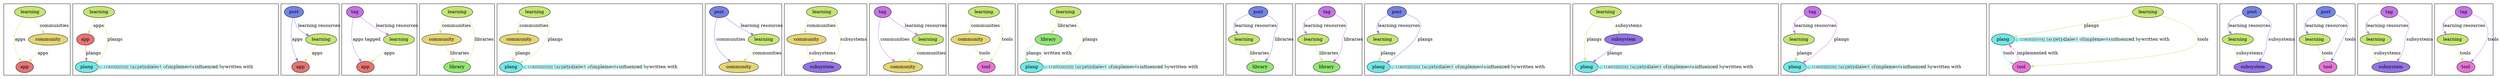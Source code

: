 digraph learning {

subgraph cluster67 {
      app68 [label="app", style=filled, fillcolor="0 0.5 0.9", fontcolor="black"];
  community68 [label="community", style=filled, fillcolor="0.143 0.5 0.9", fontcolor="black"];
  learning68 [label="learning", style=filled, fillcolor="0.214 0.5 0.9", fontcolor="black"];
      community68 -> app68 [label="apps" color="0.143 0.5 0.9"];
  learning68 -> app68 [label="apps" color="0.214 0.5 0.9"];
  learning68 -> community68 [label="communities" color="0.214 0.5 0.9"];
    }

subgraph cluster69 {
      app70 [label="app", style=filled, fillcolor="0 0.5 0.9", fontcolor="black"];
  learning70 [label="learning", style=filled, fillcolor="0.214 0.5 0.9", fontcolor="black"];
  plang70 [label="plang", style=filled, fillcolor="0.5 0.5 0.9", fontcolor="black"];
      plang70 -> plang70 [label="transpiling targets" color="0.5 0.5 0.9"];
  plang70 -> plang70 [label="dialect of" color="0.5 0.5 0.9"];
  plang70 -> plang70 [label="implements" color="0.5 0.5 0.9"];
  plang70 -> plang70 [label="influenced by" color="0.5 0.5 0.9"];
  plang70 -> plang70 [label="written with" color="0.5 0.5 0.9"];
  app70 -> plang70 [label="plangs" color="0 0.5 0.9"];
  learning70 -> app70 [label="apps" color="0.214 0.5 0.9"];
  learning70 -> plang70 [label="plangs" color="0.214 0.5 0.9"];
    }

subgraph cluster71 {
      app72 [label="app", style=filled, fillcolor="0 0.5 0.9", fontcolor="black"];
  learning72 [label="learning", style=filled, fillcolor="0.214 0.5 0.9", fontcolor="black"];
  post72 [label="post", style=filled, fillcolor="0.643 0.5 0.9", fontcolor="black"];
      post72 -> app72 [label="apps" color="0.643 0.5 0.9"];
  post72 -> learning72 [label="learning resources" color="0.643 0.5 0.9"];
  learning72 -> app72 [label="apps" color="0.214 0.5 0.9"];
    }

subgraph cluster73 {
      app74 [label="app", style=filled, fillcolor="0 0.5 0.9", fontcolor="black"];
  learning74 [label="learning", style=filled, fillcolor="0.214 0.5 0.9", fontcolor="black"];
  tag74 [label="tag", style=filled, fillcolor="0.786 0.5 0.9", fontcolor="black"];
      tag74 -> app74 [label="apps tagged" color="0.786 0.5 0.9"];
  tag74 -> learning74 [label="learning resources" color="0.786 0.5 0.9"];
  learning74 -> app74 [label="apps" color="0.214 0.5 0.9"];
    }

subgraph cluster75 {
      community76 [label="community", style=filled, fillcolor="0.143 0.5 0.9", fontcolor="black"];
  learning76 [label="learning", style=filled, fillcolor="0.214 0.5 0.9", fontcolor="black"];
  library76 [label="library", style=filled, fillcolor="0.286 0.5 0.9", fontcolor="black"];
      community76 -> library76 [label="libraries" color="0.143 0.5 0.9"];
  learning76 -> community76 [label="communities" color="0.214 0.5 0.9"];
  learning76 -> library76 [label="libraries" color="0.214 0.5 0.9"];
    }

subgraph cluster77 {
      community78 [label="community", style=filled, fillcolor="0.143 0.5 0.9", fontcolor="black"];
  learning78 [label="learning", style=filled, fillcolor="0.214 0.5 0.9", fontcolor="black"];
  plang78 [label="plang", style=filled, fillcolor="0.5 0.5 0.9", fontcolor="black"];
      plang78 -> plang78 [label="transpiling targets" color="0.5 0.5 0.9"];
  plang78 -> plang78 [label="dialect of" color="0.5 0.5 0.9"];
  plang78 -> plang78 [label="implements" color="0.5 0.5 0.9"];
  plang78 -> plang78 [label="influenced by" color="0.5 0.5 0.9"];
  plang78 -> plang78 [label="written with" color="0.5 0.5 0.9"];
  community78 -> plang78 [label="plangs" color="0.143 0.5 0.9"];
  learning78 -> community78 [label="communities" color="0.214 0.5 0.9"];
  learning78 -> plang78 [label="plangs" color="0.214 0.5 0.9"];
    }

subgraph cluster79 {
      community80 [label="community", style=filled, fillcolor="0.143 0.5 0.9", fontcolor="black"];
  learning80 [label="learning", style=filled, fillcolor="0.214 0.5 0.9", fontcolor="black"];
  post80 [label="post", style=filled, fillcolor="0.643 0.5 0.9", fontcolor="black"];
      post80 -> community80 [label="communities" color="0.643 0.5 0.9"];
  post80 -> learning80 [label="learning resources" color="0.643 0.5 0.9"];
  learning80 -> community80 [label="communities" color="0.214 0.5 0.9"];
    }

subgraph cluster81 {
      community82 [label="community", style=filled, fillcolor="0.143 0.5 0.9", fontcolor="black"];
  learning82 [label="learning", style=filled, fillcolor="0.214 0.5 0.9", fontcolor="black"];
  subsystem82 [label="subsystem", style=filled, fillcolor="0.714 0.5 0.9", fontcolor="black"];
      community82 -> subsystem82 [label="subsystems" color="0.143 0.5 0.9"];
  learning82 -> community82 [label="communities" color="0.214 0.5 0.9"];
  learning82 -> subsystem82 [label="subsystems" color="0.214 0.5 0.9"];
    }

subgraph cluster83 {
      community84 [label="community", style=filled, fillcolor="0.143 0.5 0.9", fontcolor="black"];
  learning84 [label="learning", style=filled, fillcolor="0.214 0.5 0.9", fontcolor="black"];
  tag84 [label="tag", style=filled, fillcolor="0.786 0.5 0.9", fontcolor="black"];
      tag84 -> community84 [label="communities" color="0.786 0.5 0.9"];
  tag84 -> learning84 [label="learning resources" color="0.786 0.5 0.9"];
  learning84 -> community84 [label="communities" color="0.214 0.5 0.9"];
    }

subgraph cluster85 {
      community86 [label="community", style=filled, fillcolor="0.143 0.5 0.9", fontcolor="black"];
  learning86 [label="learning", style=filled, fillcolor="0.214 0.5 0.9", fontcolor="black"];
  tool86 [label="tool", style=filled, fillcolor="0.857 0.5 0.9", fontcolor="black"];
      community86 -> tool86 [label="tools" color="0.143 0.5 0.9"];
  learning86 -> community86 [label="communities" color="0.214 0.5 0.9"];
  learning86 -> tool86 [label="tools" color="0.214 0.5 0.9"];
    }

subgraph cluster87 {
      learning88 [label="learning", style=filled, fillcolor="0.214 0.5 0.9", fontcolor="black"];
  library88 [label="library", style=filled, fillcolor="0.286 0.5 0.9", fontcolor="black"];
  plang88 [label="plang", style=filled, fillcolor="0.5 0.5 0.9", fontcolor="black"];
      plang88 -> plang88 [label="transpiling targets" color="0.5 0.5 0.9"];
  plang88 -> plang88 [label="dialect of" color="0.5 0.5 0.9"];
  plang88 -> plang88 [label="implements" color="0.5 0.5 0.9"];
  plang88 -> plang88 [label="influenced by" color="0.5 0.5 0.9"];
  plang88 -> plang88 [label="written with" color="0.5 0.5 0.9"];
  library88 -> plang88 [label="plangs" color="0.286 0.5 0.9"];
  library88 -> plang88 [label="written with" color="0.286 0.5 0.9"];
  learning88 -> library88 [label="libraries" color="0.214 0.5 0.9"];
  learning88 -> plang88 [label="plangs" color="0.214 0.5 0.9"];
    }

subgraph cluster89 {
      learning90 [label="learning", style=filled, fillcolor="0.214 0.5 0.9", fontcolor="black"];
  library90 [label="library", style=filled, fillcolor="0.286 0.5 0.9", fontcolor="black"];
  post90 [label="post", style=filled, fillcolor="0.643 0.5 0.9", fontcolor="black"];
      post90 -> learning90 [label="learning resources" color="0.643 0.5 0.9"];
  post90 -> library90 [label="libraries" color="0.643 0.5 0.9"];
  learning90 -> library90 [label="libraries" color="0.214 0.5 0.9"];
    }

subgraph cluster91 {
      learning92 [label="learning", style=filled, fillcolor="0.214 0.5 0.9", fontcolor="black"];
  library92 [label="library", style=filled, fillcolor="0.286 0.5 0.9", fontcolor="black"];
  tag92 [label="tag", style=filled, fillcolor="0.786 0.5 0.9", fontcolor="black"];
      tag92 -> learning92 [label="learning resources" color="0.786 0.5 0.9"];
  tag92 -> library92 [label="libraries" color="0.786 0.5 0.9"];
  learning92 -> library92 [label="libraries" color="0.214 0.5 0.9"];
    }

subgraph cluster93 {
      learning94 [label="learning", style=filled, fillcolor="0.214 0.5 0.9", fontcolor="black"];
  plang94 [label="plang", style=filled, fillcolor="0.5 0.5 0.9", fontcolor="black"];
  post94 [label="post", style=filled, fillcolor="0.643 0.5 0.9", fontcolor="black"];
      plang94 -> plang94 [label="transpiling targets" color="0.5 0.5 0.9"];
  plang94 -> plang94 [label="dialect of" color="0.5 0.5 0.9"];
  plang94 -> plang94 [label="implements" color="0.5 0.5 0.9"];
  plang94 -> plang94 [label="influenced by" color="0.5 0.5 0.9"];
  plang94 -> plang94 [label="written with" color="0.5 0.5 0.9"];
  post94 -> learning94 [label="learning resources" color="0.643 0.5 0.9"];
  post94 -> plang94 [label="plangs" color="0.643 0.5 0.9"];
  learning94 -> plang94 [label="plangs" color="0.214 0.5 0.9"];
    }

subgraph cluster95 {
      learning96 [label="learning", style=filled, fillcolor="0.214 0.5 0.9", fontcolor="black"];
  plang96 [label="plang", style=filled, fillcolor="0.5 0.5 0.9", fontcolor="black"];
  subsystem96 [label="subsystem", style=filled, fillcolor="0.714 0.5 0.9", fontcolor="black"];
      plang96 -> plang96 [label="transpiling targets" color="0.5 0.5 0.9"];
  plang96 -> plang96 [label="dialect of" color="0.5 0.5 0.9"];
  plang96 -> plang96 [label="implements" color="0.5 0.5 0.9"];
  plang96 -> plang96 [label="influenced by" color="0.5 0.5 0.9"];
  plang96 -> plang96 [label="written with" color="0.5 0.5 0.9"];
  subsystem96 -> plang96 [label="plangs" color="0.714 0.5 0.9"];
  learning96 -> plang96 [label="plangs" color="0.214 0.5 0.9"];
  learning96 -> subsystem96 [label="subsystems" color="0.214 0.5 0.9"];
    }

subgraph cluster97 {
      learning98 [label="learning", style=filled, fillcolor="0.214 0.5 0.9", fontcolor="black"];
  plang98 [label="plang", style=filled, fillcolor="0.5 0.5 0.9", fontcolor="black"];
  tag98 [label="tag", style=filled, fillcolor="0.786 0.5 0.9", fontcolor="black"];
      plang98 -> plang98 [label="transpiling targets" color="0.5 0.5 0.9"];
  plang98 -> plang98 [label="dialect of" color="0.5 0.5 0.9"];
  plang98 -> plang98 [label="implements" color="0.5 0.5 0.9"];
  plang98 -> plang98 [label="influenced by" color="0.5 0.5 0.9"];
  plang98 -> plang98 [label="written with" color="0.5 0.5 0.9"];
  tag98 -> learning98 [label="learning resources" color="0.786 0.5 0.9"];
  tag98 -> plang98 [label="plangs" color="0.786 0.5 0.9"];
  learning98 -> plang98 [label="plangs" color="0.214 0.5 0.9"];
    }

subgraph cluster99 {
      learning100 [label="learning", style=filled, fillcolor="0.214 0.5 0.9", fontcolor="black"];
  plang100 [label="plang", style=filled, fillcolor="0.5 0.5 0.9", fontcolor="black"];
  tool100 [label="tool", style=filled, fillcolor="0.857 0.5 0.9", fontcolor="black"];
      plang100 -> tool100 [label="tools" color="0.5 0.5 0.9"];
  plang100 -> plang100 [label="transpiling targets" color="0.5 0.5 0.9"];
  plang100 -> plang100 [label="dialect of" color="0.5 0.5 0.9"];
  plang100 -> plang100 [label="implements" color="0.5 0.5 0.9"];
  plang100 -> plang100 [label="influenced by" color="0.5 0.5 0.9"];
  plang100 -> plang100 [label="written with" color="0.5 0.5 0.9"];
  tool100 -> plang100 [label="implemented with" color="0.857 0.5 0.9"];
  learning100 -> plang100 [label="plangs" color="0.214 0.5 0.9"];
  learning100 -> tool100 [label="tools" color="0.214 0.5 0.9"];
    }

subgraph cluster101 {
      learning102 [label="learning", style=filled, fillcolor="0.214 0.5 0.9", fontcolor="black"];
  post102 [label="post", style=filled, fillcolor="0.643 0.5 0.9", fontcolor="black"];
  subsystem102 [label="subsystem", style=filled, fillcolor="0.714 0.5 0.9", fontcolor="black"];
      post102 -> learning102 [label="learning resources" color="0.643 0.5 0.9"];
  post102 -> subsystem102 [label="subsystems" color="0.643 0.5 0.9"];
  learning102 -> subsystem102 [label="subsystems" color="0.214 0.5 0.9"];
    }

subgraph cluster103 {
      learning104 [label="learning", style=filled, fillcolor="0.214 0.5 0.9", fontcolor="black"];
  post104 [label="post", style=filled, fillcolor="0.643 0.5 0.9", fontcolor="black"];
  tool104 [label="tool", style=filled, fillcolor="0.857 0.5 0.9", fontcolor="black"];
      post104 -> learning104 [label="learning resources" color="0.643 0.5 0.9"];
  post104 -> tool104 [label="tools" color="0.643 0.5 0.9"];
  learning104 -> tool104 [label="tools" color="0.214 0.5 0.9"];
    }

subgraph cluster105 {
      learning106 [label="learning", style=filled, fillcolor="0.214 0.5 0.9", fontcolor="black"];
  subsystem106 [label="subsystem", style=filled, fillcolor="0.714 0.5 0.9", fontcolor="black"];
  tag106 [label="tag", style=filled, fillcolor="0.786 0.5 0.9", fontcolor="black"];
      tag106 -> learning106 [label="learning resources" color="0.786 0.5 0.9"];
  tag106 -> subsystem106 [label="subsystems" color="0.786 0.5 0.9"];
  learning106 -> subsystem106 [label="subsystems" color="0.214 0.5 0.9"];
    }

subgraph cluster107 {
      learning108 [label="learning", style=filled, fillcolor="0.214 0.5 0.9", fontcolor="black"];
  tag108 [label="tag", style=filled, fillcolor="0.786 0.5 0.9", fontcolor="black"];
  tool108 [label="tool", style=filled, fillcolor="0.857 0.5 0.9", fontcolor="black"];
      tag108 -> learning108 [label="learning resources" color="0.786 0.5 0.9"];
  tag108 -> tool108 [label="tools" color="0.786 0.5 0.9"];
  learning108 -> tool108 [label="tools" color="0.214 0.5 0.9"];
    }
}